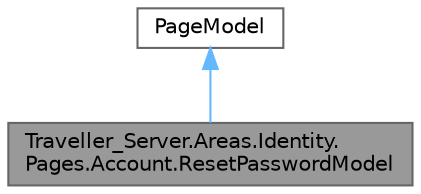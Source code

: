 digraph "Traveller_Server.Areas.Identity.Pages.Account.ResetPasswordModel"
{
 // LATEX_PDF_SIZE
  bgcolor="transparent";
  edge [fontname=Helvetica,fontsize=10,labelfontname=Helvetica,labelfontsize=10];
  node [fontname=Helvetica,fontsize=10,shape=box,height=0.2,width=0.4];
  Node1 [label="Traveller_Server.Areas.Identity.\lPages.Account.ResetPasswordModel",height=0.2,width=0.4,color="gray40", fillcolor="grey60", style="filled", fontcolor="black",tooltip=" "];
  Node2 -> Node1 [dir="back",color="steelblue1",style="solid"];
  Node2 [label="PageModel",height=0.2,width=0.4,color="gray40", fillcolor="white", style="filled",tooltip=" "];
}
